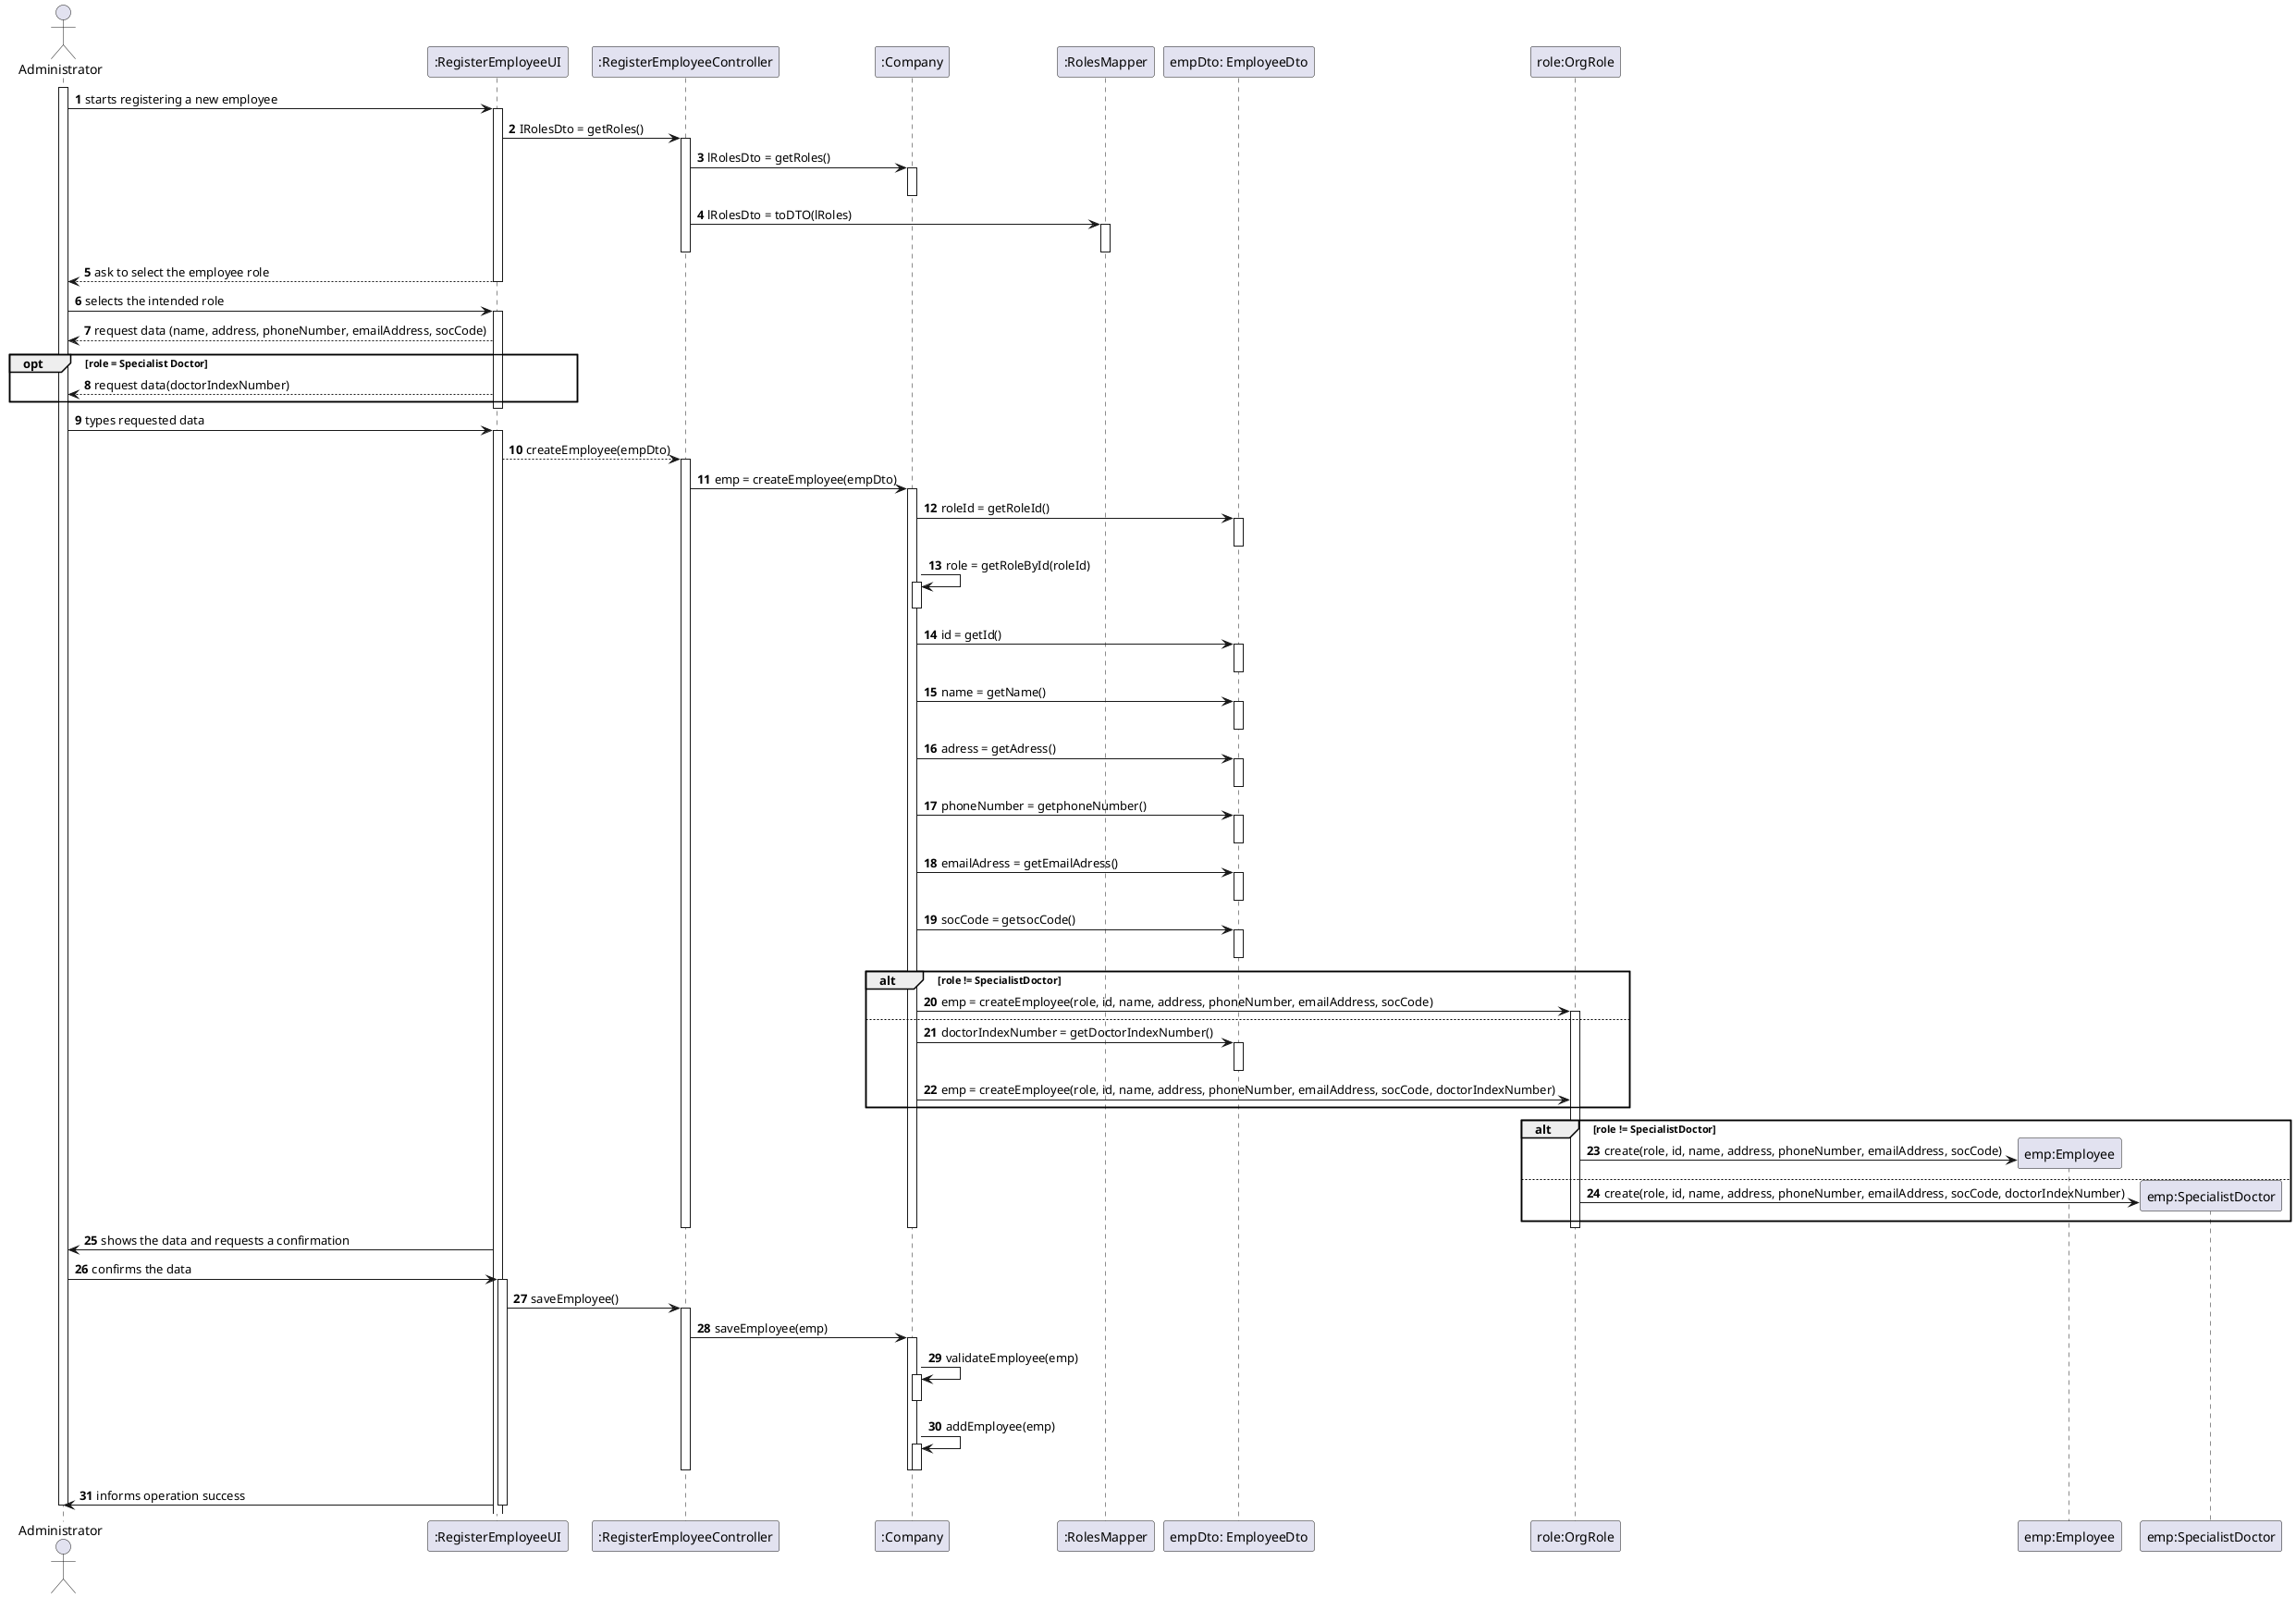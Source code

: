 @startuml
actor Administrator as Adm
participant ":RegisterEmployeeUI" as Interface
participant ":RegisterEmployeeController" as Controller
participant ":Company" as Company
participant ":RolesMapper" as RolesMapper
participant "empDto: EmployeeDto" as EmployeeDto
participant "role:OrgRole" as OrgRole


autonumber
activate Adm
Adm -> Interface: starts registering a new employee
activate Interface
Interface -> Controller: IRolesDto = getRoles()
activate Controller
Controller -> Company: lRolesDto = getRoles()
activate Company
deactivate Company
Controller -> RolesMapper: lRolesDto = toDTO(lRoles)
activate RolesMapper
deactivate RolesMapper
deactivate Controller
Interface --> Adm: ask to select the employee role
deactivate Interface
Adm -> Interface: selects the intended role
activate Interface
Interface --> Adm: request data (name, address, phoneNumber, emailAddress, socCode)
opt role = Specialist Doctor
    Interface --> Adm: request data(doctorIndexNumber)
end
deactivate Interface


Adm -> Interface: types requested data
activate Interface
Interface --> Controller: createEmployee(empDto)
activate Controller
Controller -> Company: emp = createEmployee(empDto)
activate Company
Company -> EmployeeDto: roleId = getRoleId()
activate EmployeeDto
deactivate EmployeeDto
Company -> Company: role = getRoleById(roleId)
activate Company
deactivate Company
Company -> EmployeeDto: id = getId()
activate EmployeeDto
deactivate EmployeeDto
Company -> EmployeeDto: name = getName()
activate EmployeeDto
deactivate EmployeeDto
Company -> EmployeeDto: adress = getAdress()
activate EmployeeDto
deactivate EmployeeDto
Company -> EmployeeDto: phoneNumber = getphoneNumber()
activate EmployeeDto
deactivate EmployeeDto
Company -> EmployeeDto: emailAdress = getEmailAdress()
activate EmployeeDto
deactivate EmployeeDto
Company -> EmployeeDto: socCode = getsocCode()
activate EmployeeDto
deactivate EmployeeDto
alt role != SpecialistDoctor
    Company -> OrgRole: emp = createEmployee(role, id, name, address, phoneNumber, emailAddress, socCode)
    activate OrgRole
else
    Company -> EmployeeDto: doctorIndexNumber = getDoctorIndexNumber()
    activate EmployeeDto
    deactivate EmployeeDto
    Company -> OrgRole: emp = createEmployee(role, id, name, address, phoneNumber, emailAddress, socCode, doctorIndexNumber)
end
alt role != SpecialistDoctor
    create "emp:Employee" as Employee
    OrgRole -> Employee: create(role, id, name, address, phoneNumber, emailAddress, socCode)
else
    create "emp:SpecialistDoctor" as Doctor
    OrgRole -> Doctor:create(role, id, name, address, phoneNumber, emailAddress, socCode, doctorIndexNumber)
end
deactivate OrgRole
deactivate Company
deactivate Controller

Interface -> Adm: shows the data and requests a confirmation
Adm -> Interface: confirms the data
activate Interface
Interface -> Controller: saveEmployee()
activate Controller
Controller -> Company: saveEmployee(emp)
activate Company
Company -> Company: validateEmployee(emp)
activate Company
deactivate Company
Company -> Company: addEmployee(emp)
activate Company
deactivate Company
deactivate Company
deactivate Controller
Interface -> Adm: informs operation success
deactivate Interface
deactivate Adm
@enduml